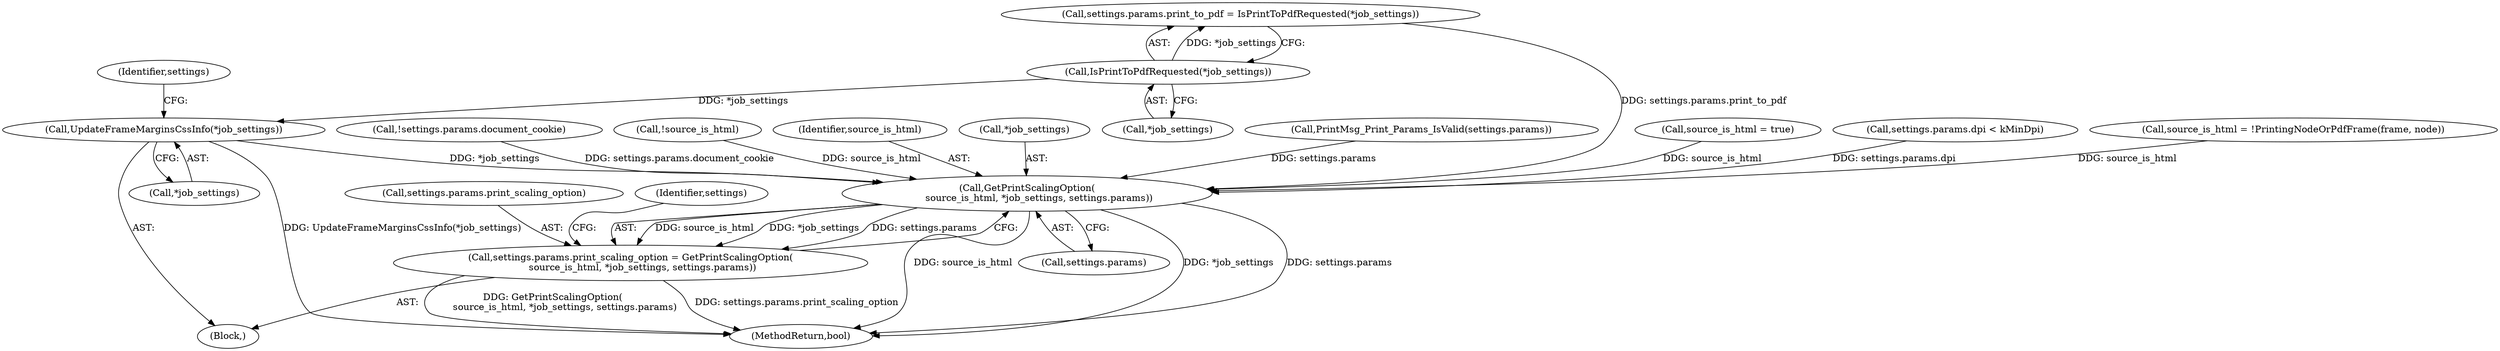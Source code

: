digraph "0_Chrome_116d0963cadfbf55ef2ec3d13781987c4d80517a_37@pointer" {
"1000282" [label="(Call,UpdateFrameMarginsCssInfo(*job_settings))"];
"1000279" [label="(Call,IsPrintToPdfRequested(*job_settings))"];
"1000291" [label="(Call,GetPrintScalingOption(\n        source_is_html, *job_settings, settings.params))"];
"1000285" [label="(Call,settings.params.print_scaling_option = GetPrintScalingOption(\n        source_is_html, *job_settings, settings.params))"];
"1000288" [label="(Identifier,settings)"];
"1000222" [label="(Call,!settings.params.document_cookie)"];
"1000337" [label="(MethodReturn,bool)"];
"1000283" [label="(Call,*job_settings)"];
"1000286" [label="(Call,settings.params.print_scaling_option)"];
"1000124" [label="(Call,source_is_html = true)"];
"1000280" [label="(Call,*job_settings)"];
"1000291" [label="(Call,GetPrintScalingOption(\n        source_is_html, *job_settings, settings.params))"];
"1000215" [label="(Call,settings.params.dpi < kMinDpi)"];
"1000282" [label="(Call,UpdateFrameMarginsCssInfo(*job_settings))"];
"1000236" [label="(Block,)"];
"1000295" [label="(Call,settings.params)"];
"1000285" [label="(Call,settings.params.print_scaling_option = GetPrintScalingOption(\n        source_is_html, *job_settings, settings.params))"];
"1000140" [label="(Call,source_is_html = !PrintingNodeOrPdfFrame(frame, node))"];
"1000273" [label="(Call,settings.params.print_to_pdf = IsPrintToPdfRequested(*job_settings))"];
"1000301" [label="(Identifier,settings)"];
"1000149" [label="(Call,!source_is_html)"];
"1000292" [label="(Identifier,source_is_html)"];
"1000293" [label="(Call,*job_settings)"];
"1000184" [label="(Call,PrintMsg_Print_Params_IsValid(settings.params))"];
"1000279" [label="(Call,IsPrintToPdfRequested(*job_settings))"];
"1000282" -> "1000236"  [label="AST: "];
"1000282" -> "1000283"  [label="CFG: "];
"1000283" -> "1000282"  [label="AST: "];
"1000288" -> "1000282"  [label="CFG: "];
"1000282" -> "1000337"  [label="DDG: UpdateFrameMarginsCssInfo(*job_settings)"];
"1000279" -> "1000282"  [label="DDG: *job_settings"];
"1000282" -> "1000291"  [label="DDG: *job_settings"];
"1000279" -> "1000273"  [label="AST: "];
"1000279" -> "1000280"  [label="CFG: "];
"1000280" -> "1000279"  [label="AST: "];
"1000273" -> "1000279"  [label="CFG: "];
"1000279" -> "1000273"  [label="DDG: *job_settings"];
"1000291" -> "1000285"  [label="AST: "];
"1000291" -> "1000295"  [label="CFG: "];
"1000292" -> "1000291"  [label="AST: "];
"1000293" -> "1000291"  [label="AST: "];
"1000295" -> "1000291"  [label="AST: "];
"1000285" -> "1000291"  [label="CFG: "];
"1000291" -> "1000337"  [label="DDG: source_is_html"];
"1000291" -> "1000337"  [label="DDG: *job_settings"];
"1000291" -> "1000337"  [label="DDG: settings.params"];
"1000291" -> "1000285"  [label="DDG: source_is_html"];
"1000291" -> "1000285"  [label="DDG: *job_settings"];
"1000291" -> "1000285"  [label="DDG: settings.params"];
"1000124" -> "1000291"  [label="DDG: source_is_html"];
"1000140" -> "1000291"  [label="DDG: source_is_html"];
"1000149" -> "1000291"  [label="DDG: source_is_html"];
"1000222" -> "1000291"  [label="DDG: settings.params.document_cookie"];
"1000184" -> "1000291"  [label="DDG: settings.params"];
"1000215" -> "1000291"  [label="DDG: settings.params.dpi"];
"1000273" -> "1000291"  [label="DDG: settings.params.print_to_pdf"];
"1000285" -> "1000236"  [label="AST: "];
"1000286" -> "1000285"  [label="AST: "];
"1000301" -> "1000285"  [label="CFG: "];
"1000285" -> "1000337"  [label="DDG: settings.params.print_scaling_option"];
"1000285" -> "1000337"  [label="DDG: GetPrintScalingOption(\n        source_is_html, *job_settings, settings.params)"];
}
